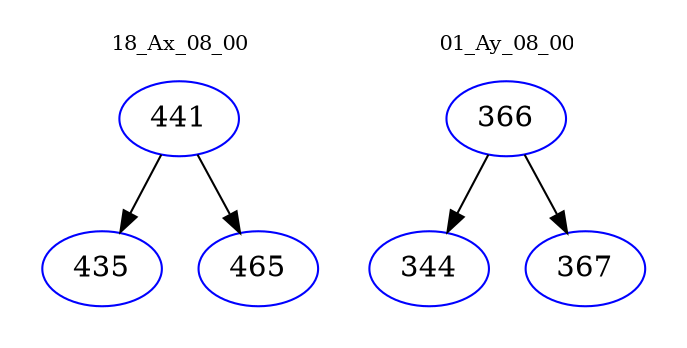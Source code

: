 digraph{
subgraph cluster_0 {
color = white
label = "18_Ax_08_00";
fontsize=10;
T0_441 [label="441", color="blue"]
T0_441 -> T0_435 [color="black"]
T0_435 [label="435", color="blue"]
T0_441 -> T0_465 [color="black"]
T0_465 [label="465", color="blue"]
}
subgraph cluster_1 {
color = white
label = "01_Ay_08_00";
fontsize=10;
T1_366 [label="366", color="blue"]
T1_366 -> T1_344 [color="black"]
T1_344 [label="344", color="blue"]
T1_366 -> T1_367 [color="black"]
T1_367 [label="367", color="blue"]
}
}
